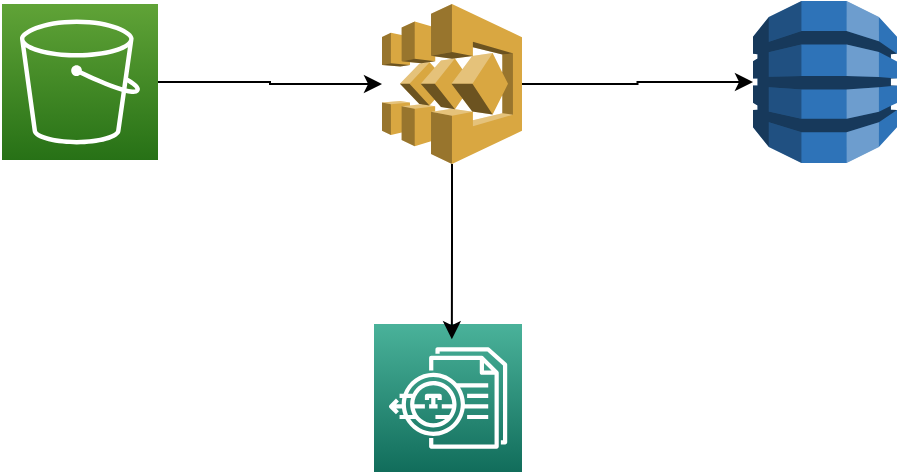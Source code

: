 <mxfile version="10.7.9" type="github"><diagram id="_9xGrbSbvRS7VDUAFWtT" name="Page-1"><mxGraphModel dx="733" dy="798" grid="1" gridSize="10" guides="1" tooltips="1" connect="1" arrows="1" fold="1" page="1" pageScale="1" pageWidth="850" pageHeight="1100" math="0" shadow="0"><root><mxCell id="0"/><mxCell id="1" parent="0"/><mxCell id="ZnEtBx2oD8rx8JuQA-qM-1" value="" style="outlineConnect=0;fontColor=#232F3E;gradientColor=#4AB29A;gradientDirection=north;fillColor=#116D5B;strokeColor=#ffffff;dashed=0;verticalLabelPosition=bottom;verticalAlign=top;align=center;html=1;fontSize=12;fontStyle=0;aspect=fixed;shape=mxgraph.aws4.resourceIcon;resIcon=mxgraph.aws4.textract;" parent="1" vertex="1"><mxGeometry x="306" y="280" width="74" height="74" as="geometry"/></mxCell><mxCell id="tzlEhz0EGqoWE7j8wySM-1" style="edgeStyle=orthogonalEdgeStyle;rounded=0;orthogonalLoop=1;jettySize=auto;html=1;" edge="1" parent="1" source="ZnEtBx2oD8rx8JuQA-qM-2" target="ZnEtBx2oD8rx8JuQA-qM-3"><mxGeometry relative="1" as="geometry"/></mxCell><mxCell id="ZnEtBx2oD8rx8JuQA-qM-2" value="" style="outlineConnect=0;fontColor=#232F3E;gradientColor=#60A337;gradientDirection=north;fillColor=#277116;strokeColor=#ffffff;dashed=0;verticalLabelPosition=bottom;verticalAlign=top;align=center;html=1;fontSize=12;fontStyle=0;aspect=fixed;shape=mxgraph.aws4.resourceIcon;resIcon=mxgraph.aws4.s3;" parent="1" vertex="1"><mxGeometry x="120" y="120" width="78" height="78" as="geometry"/></mxCell><mxCell id="tzlEhz0EGqoWE7j8wySM-2" style="edgeStyle=orthogonalEdgeStyle;rounded=0;orthogonalLoop=1;jettySize=auto;html=1;exitX=1;exitY=0.5;exitDx=0;exitDy=0;exitPerimeter=0;" edge="1" parent="1" source="ZnEtBx2oD8rx8JuQA-qM-3" target="ZnEtBx2oD8rx8JuQA-qM-4"><mxGeometry relative="1" as="geometry"/></mxCell><mxCell id="tzlEhz0EGqoWE7j8wySM-3" style="edgeStyle=orthogonalEdgeStyle;rounded=0;orthogonalLoop=1;jettySize=auto;html=1;exitX=0.5;exitY=1;exitDx=0;exitDy=0;exitPerimeter=0;entryX=0.526;entryY=0.103;entryDx=0;entryDy=0;entryPerimeter=0;" edge="1" parent="1" source="ZnEtBx2oD8rx8JuQA-qM-3" target="ZnEtBx2oD8rx8JuQA-qM-1"><mxGeometry relative="1" as="geometry"/></mxCell><mxCell id="ZnEtBx2oD8rx8JuQA-qM-3" value="" style="outlineConnect=0;dashed=0;verticalLabelPosition=bottom;verticalAlign=top;align=center;html=1;shape=mxgraph.aws3.step_functions;fillColor=#D9A741;gradientColor=none;" parent="1" vertex="1"><mxGeometry x="310" y="120" width="70" height="80" as="geometry"/></mxCell><mxCell id="ZnEtBx2oD8rx8JuQA-qM-4" value="" style="outlineConnect=0;dashed=0;verticalLabelPosition=bottom;verticalAlign=top;align=center;html=1;shape=mxgraph.aws3.dynamo_db;fillColor=#2E73B8;gradientColor=none;" parent="1" vertex="1"><mxGeometry x="495.5" y="118.5" width="72" height="81" as="geometry"/></mxCell></root></mxGraphModel></diagram></mxfile>
